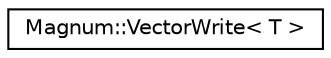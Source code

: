 digraph "圖形化之類別階層"
{
  edge [fontname="Helvetica",fontsize="10",labelfontname="Helvetica",labelfontsize="10"];
  node [fontname="Helvetica",fontsize="10",shape=record];
  rankdir="LR";
  Node1 [label="Magnum::VectorWrite\< T \>",height=0.2,width=0.4,color="black", fillcolor="white", style="filled",URL="$class_magnum_1_1_vector_write.html"];
}
